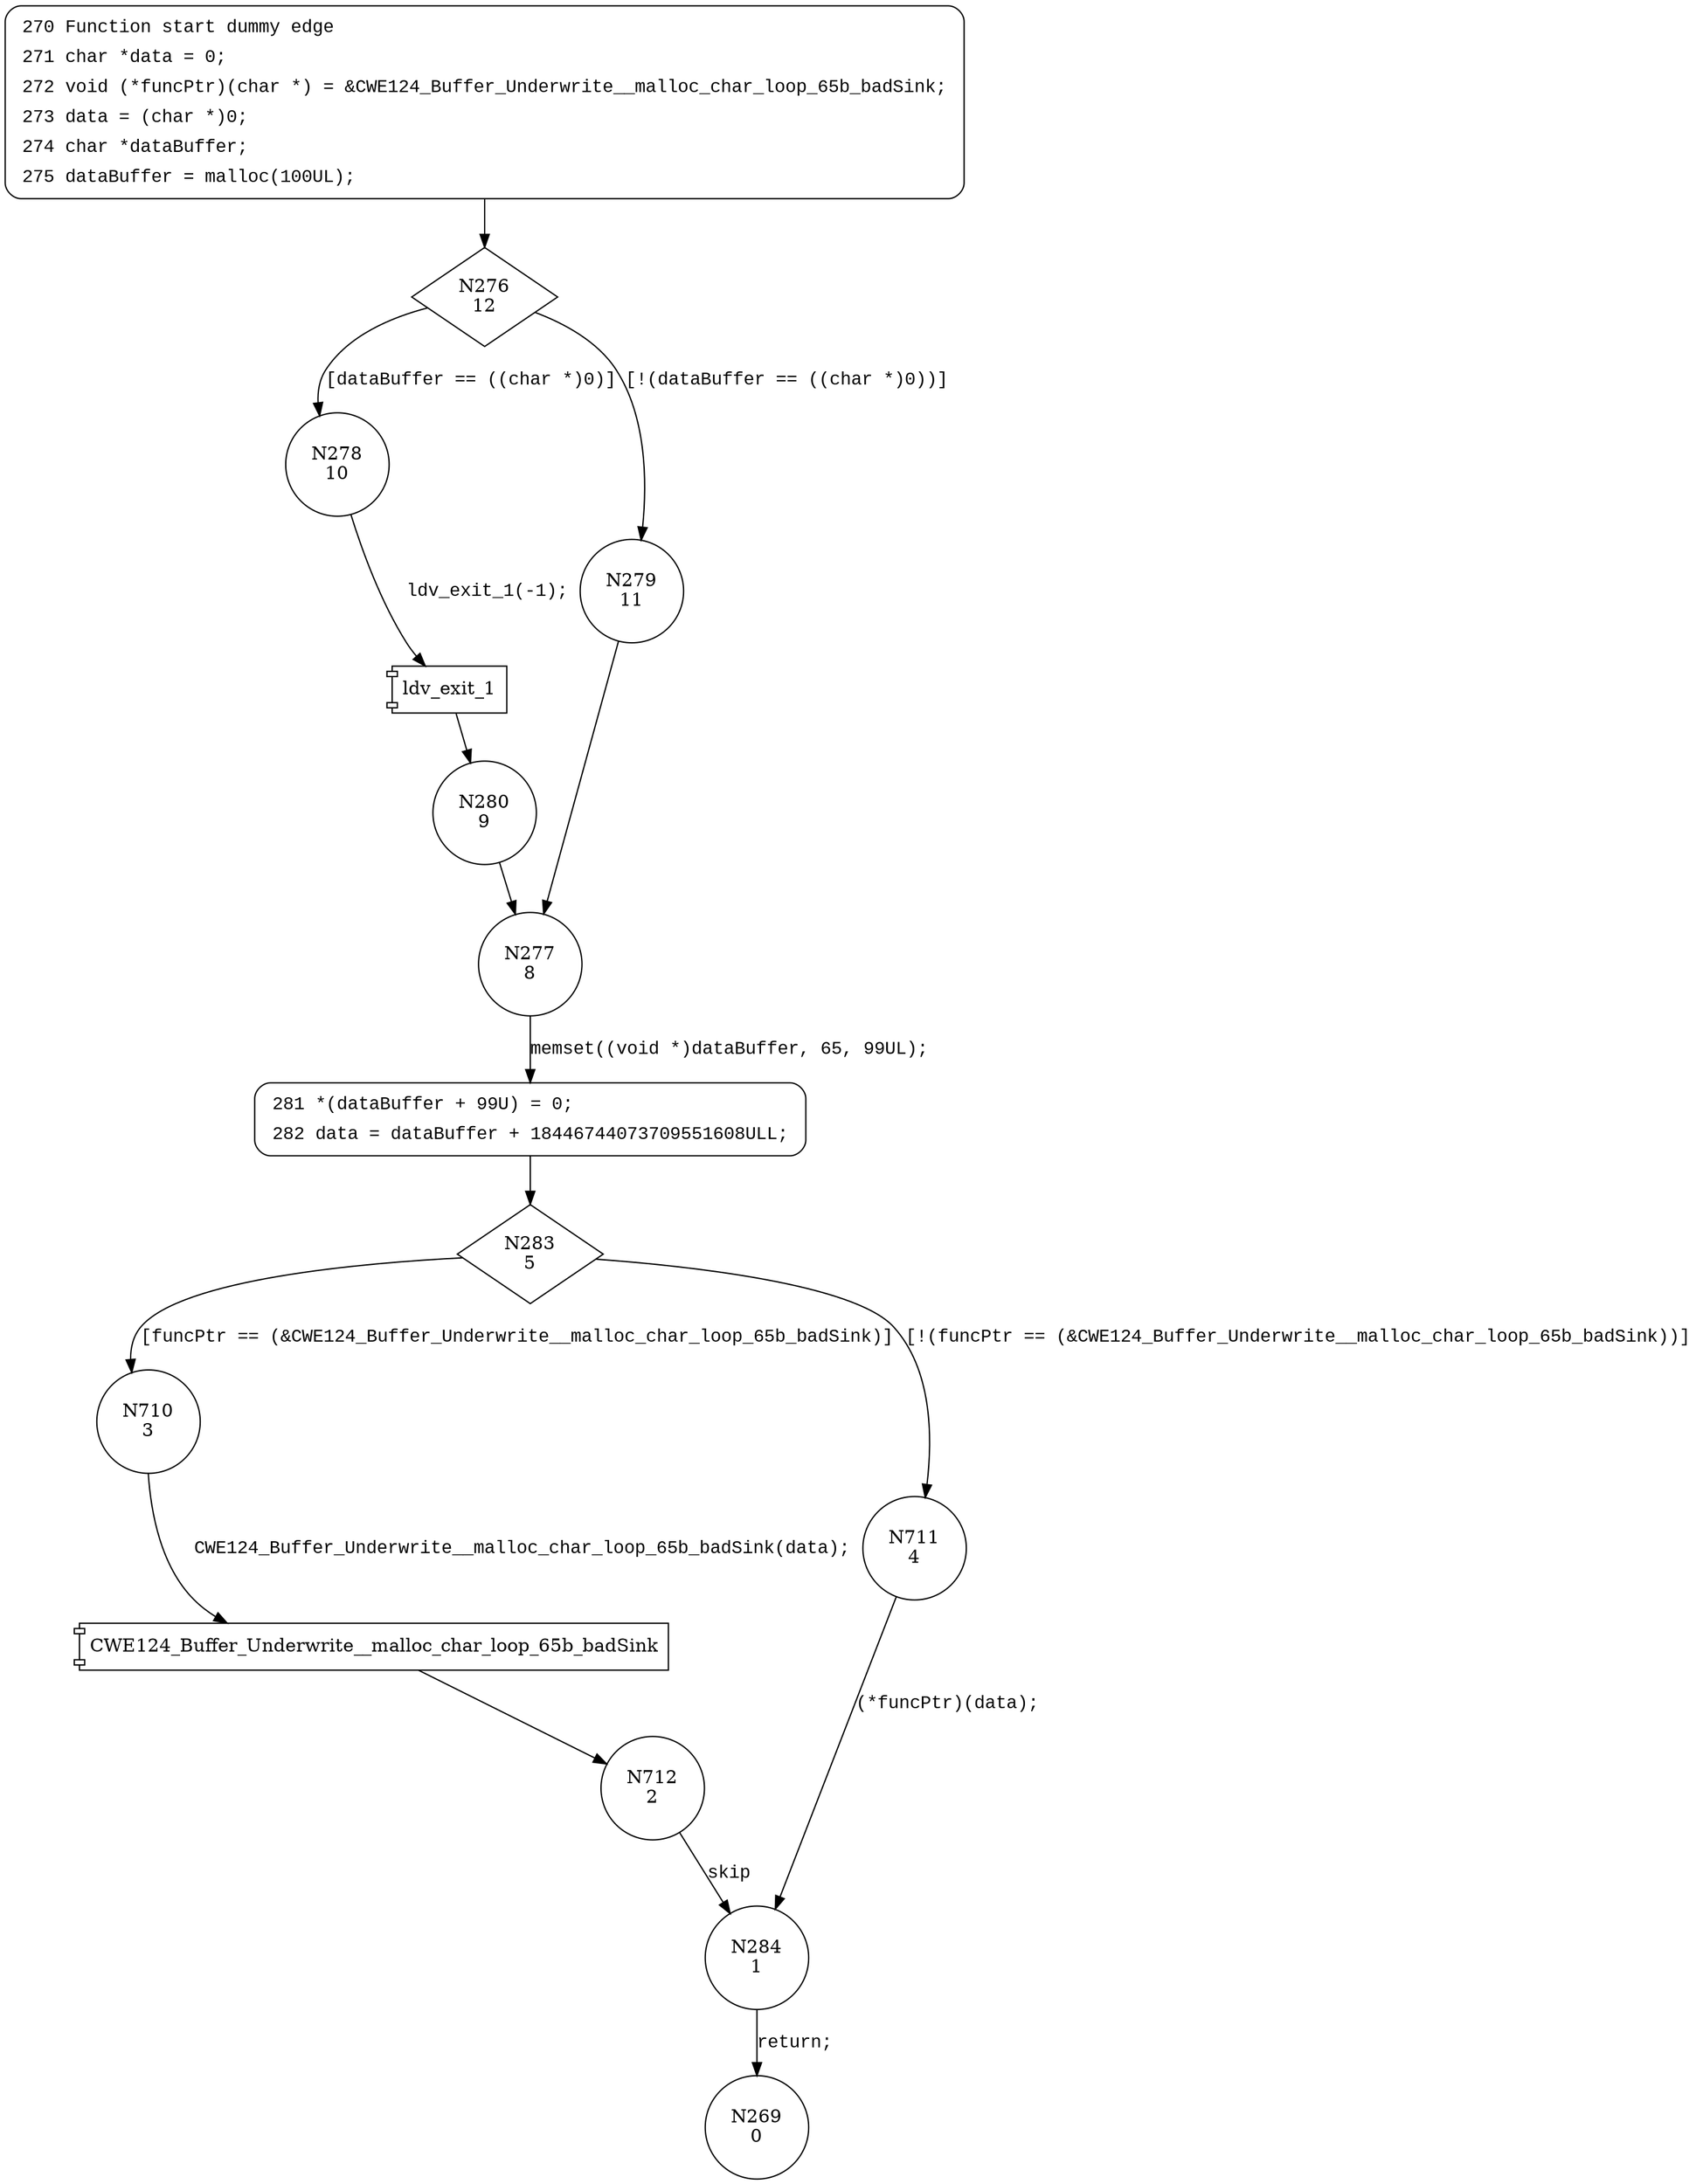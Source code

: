 digraph CWE124_Buffer_Underwrite__malloc_char_loop_65_bad {
276 [shape="diamond" label="N276\n12"]
278 [shape="circle" label="N278\n10"]
279 [shape="circle" label="N279\n11"]
277 [shape="circle" label="N277\n8"]
281 [shape="circle" label="N281\n7"]
283 [shape="diamond" label="N283\n5"]
710 [shape="circle" label="N710\n3"]
711 [shape="circle" label="N711\n4"]
284 [shape="circle" label="N284\n1"]
269 [shape="circle" label="N269\n0"]
712 [shape="circle" label="N712\n2"]
280 [shape="circle" label="N280\n9"]
270 [style="filled,bold" penwidth="1" fillcolor="white" fontname="Courier New" shape="Mrecord" label=<<table border="0" cellborder="0" cellpadding="3" bgcolor="white"><tr><td align="right">270</td><td align="left">Function start dummy edge</td></tr><tr><td align="right">271</td><td align="left">char *data = 0;</td></tr><tr><td align="right">272</td><td align="left">void (*funcPtr)(char *) = &amp;CWE124_Buffer_Underwrite__malloc_char_loop_65b_badSink;</td></tr><tr><td align="right">273</td><td align="left">data = (char *)0;</td></tr><tr><td align="right">274</td><td align="left">char *dataBuffer;</td></tr><tr><td align="right">275</td><td align="left">dataBuffer = malloc(100UL);</td></tr></table>>]
270 -> 276[label=""]
281 [style="filled,bold" penwidth="1" fillcolor="white" fontname="Courier New" shape="Mrecord" label=<<table border="0" cellborder="0" cellpadding="3" bgcolor="white"><tr><td align="right">281</td><td align="left">*(dataBuffer + 99U) = 0;</td></tr><tr><td align="right">282</td><td align="left">data = dataBuffer + 18446744073709551608ULL;</td></tr></table>>]
281 -> 283[label=""]
276 -> 278 [label="[dataBuffer == ((char *)0)]" fontname="Courier New"]
276 -> 279 [label="[!(dataBuffer == ((char *)0))]" fontname="Courier New"]
277 -> 281 [label="memset((void *)dataBuffer, 65, 99UL);" fontname="Courier New"]
283 -> 710 [label="[funcPtr == (&CWE124_Buffer_Underwrite__malloc_char_loop_65b_badSink)]" fontname="Courier New"]
283 -> 711 [label="[!(funcPtr == (&CWE124_Buffer_Underwrite__malloc_char_loop_65b_badSink))]" fontname="Courier New"]
284 -> 269 [label="return;" fontname="Courier New"]
100021 [shape="component" label="CWE124_Buffer_Underwrite__malloc_char_loop_65b_badSink"]
710 -> 100021 [label="CWE124_Buffer_Underwrite__malloc_char_loop_65b_badSink(data);" fontname="Courier New"]
100021 -> 712 [label="" fontname="Courier New"]
100022 [shape="component" label="ldv_exit_1"]
278 -> 100022 [label="ldv_exit_1(-1);" fontname="Courier New"]
100022 -> 280 [label="" fontname="Courier New"]
279 -> 277 [label="" fontname="Courier New"]
711 -> 284 [label="(*funcPtr)(data);" fontname="Courier New"]
712 -> 284 [label="skip" fontname="Courier New"]
280 -> 277 [label="" fontname="Courier New"]
}
